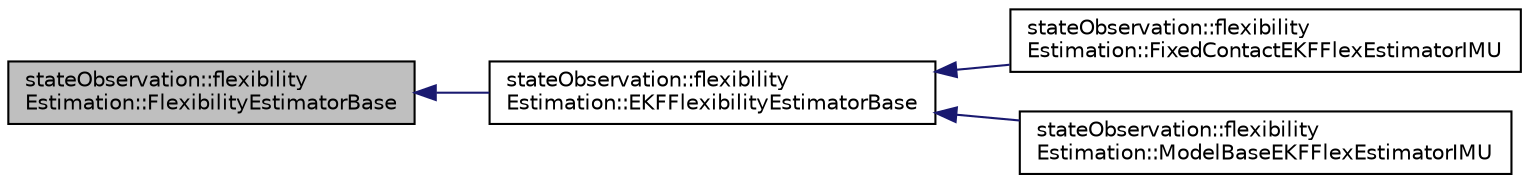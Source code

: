 digraph "stateObservation::flexibilityEstimation::FlexibilityEstimatorBase"
{
 // LATEX_PDF_SIZE
  edge [fontname="Helvetica",fontsize="10",labelfontname="Helvetica",labelfontsize="10"];
  node [fontname="Helvetica",fontsize="10",shape=record];
  rankdir="LR";
  Node1 [label="stateObservation::flexibility\lEstimation::FlexibilityEstimatorBase",height=0.2,width=0.4,color="black", fillcolor="grey75", style="filled", fontcolor="black",tooltip="This class is the base class of the flexibility estimators."];
  Node1 -> Node2 [dir="back",color="midnightblue",fontsize="10",style="solid",fontname="Helvetica"];
  Node2 [label="stateObservation::flexibility\lEstimation::EKFFlexibilityEstimatorBase",height=0.2,width=0.4,color="black", fillcolor="white", style="filled",URL="$classstateObservation_1_1flexibilityEstimation_1_1EKFFlexibilityEstimatorBase.html",tooltip="This class is the base class of the flexibility estimators that use an extended Kalman Filter...."];
  Node2 -> Node3 [dir="back",color="midnightblue",fontsize="10",style="solid",fontname="Helvetica"];
  Node3 [label="stateObservation::flexibility\lEstimation::FixedContactEKFFlexEstimatorIMU",height=0.2,width=0.4,color="black", fillcolor="white", style="filled",URL="$classstateObservation_1_1flexibilityEstimation_1_1FixedContactEKFFlexEstimatorIMU.html",tooltip="This class implements the flexibility estimation of a robot with the hypothesis that the contact posi..."];
  Node2 -> Node4 [dir="back",color="midnightblue",fontsize="10",style="solid",fontname="Helvetica"];
  Node4 [label="stateObservation::flexibility\lEstimation::ModelBaseEKFFlexEstimatorIMU",height=0.2,width=0.4,color="black", fillcolor="white", style="filled",URL="$classstateObservation_1_1flexibilityEstimation_1_1ModelBaseEKFFlexEstimatorIMU.html",tooltip="This class implements the flexibility estimation of a robot with the hypothesis that the contact posi..."];
}
